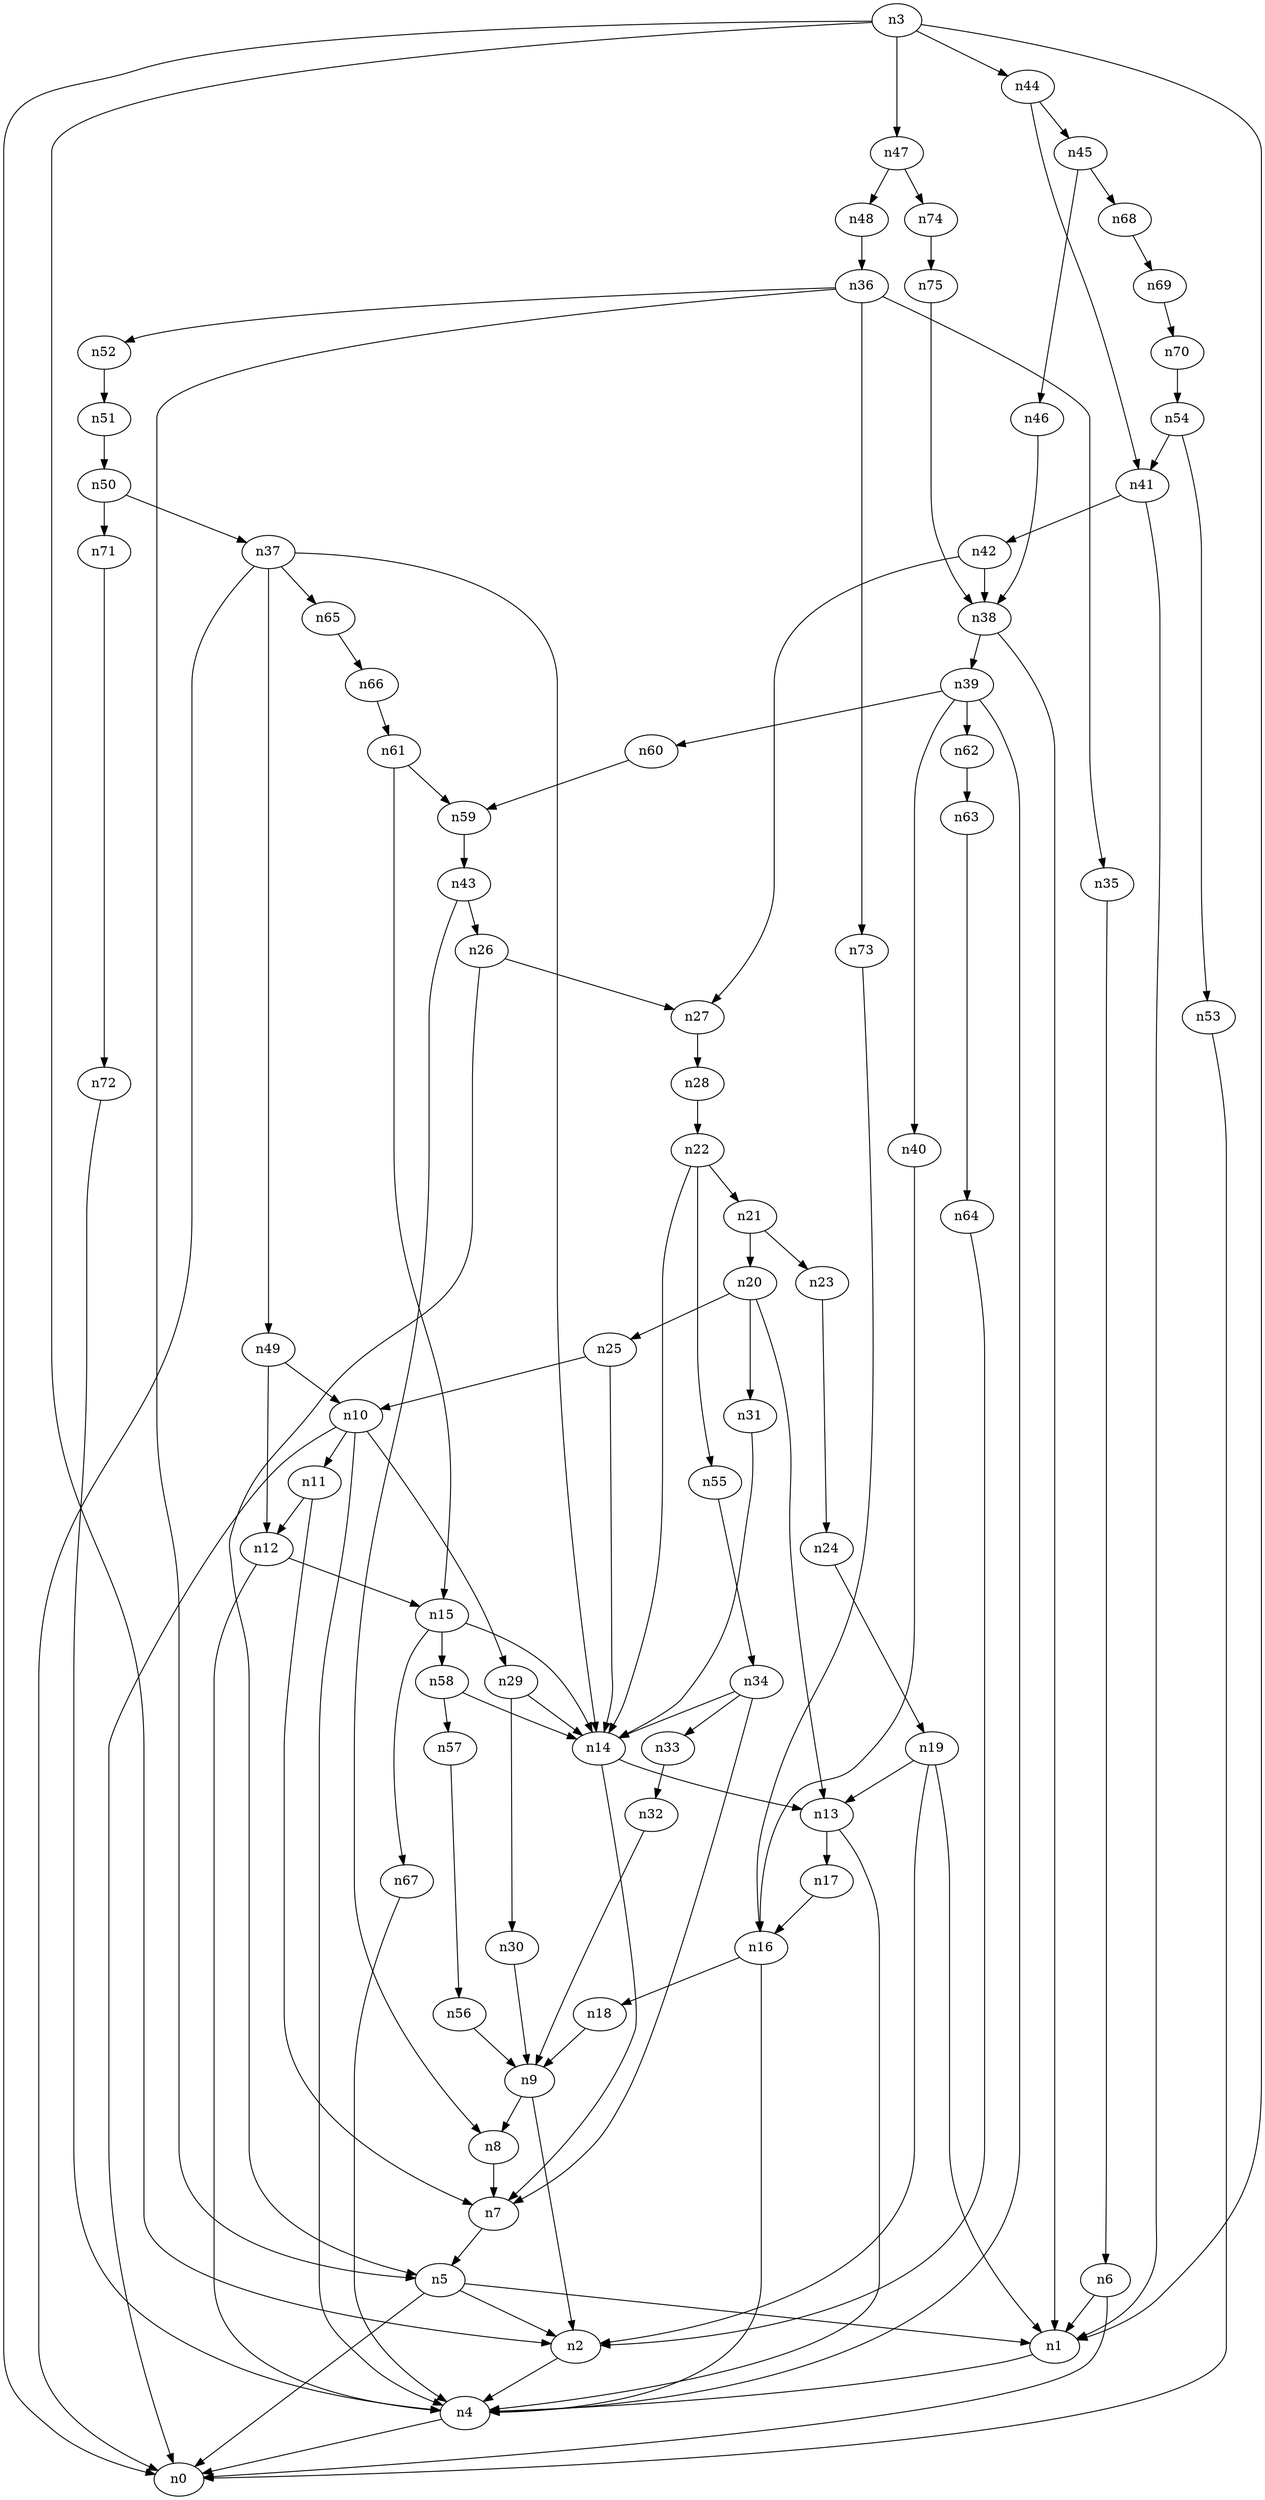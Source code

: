 digraph G {
	n1 -> n4	 [_graphml_id=e4];
	n2 -> n4	 [_graphml_id=e7];
	n3 -> n0	 [_graphml_id=e0];
	n3 -> n1	 [_graphml_id=e3];
	n3 -> n2	 [_graphml_id=e6];
	n3 -> n44	 [_graphml_id=e122];
	n3 -> n47	 [_graphml_id=e77];
	n4 -> n0	 [_graphml_id=e1];
	n5 -> n0	 [_graphml_id=e2];
	n5 -> n1	 [_graphml_id=e5];
	n5 -> n2	 [_graphml_id=e8];
	n6 -> n0	 [_graphml_id=e10];
	n6 -> n1	 [_graphml_id=e9];
	n7 -> n5	 [_graphml_id=e11];
	n8 -> n7	 [_graphml_id=e12];
	n9 -> n2	 [_graphml_id=e14];
	n9 -> n8	 [_graphml_id=e13];
	n10 -> n0	 [_graphml_id=e15];
	n10 -> n4	 [_graphml_id=e20];
	n10 -> n11	 [_graphml_id=e16];
	n10 -> n29	 [_graphml_id=e47];
	n11 -> n7	 [_graphml_id=e17];
	n11 -> n12	 [_graphml_id=e18];
	n12 -> n4	 [_graphml_id=e19];
	n12 -> n15	 [_graphml_id=e24];
	n13 -> n4	 [_graphml_id=e21];
	n13 -> n17	 [_graphml_id=e27];
	n14 -> n7	 [_graphml_id=e32];
	n14 -> n13	 [_graphml_id=e22];
	n15 -> n14	 [_graphml_id=e23];
	n15 -> n58	 [_graphml_id=e112];
	n15 -> n67	 [_graphml_id=e111];
	n16 -> n4	 [_graphml_id=e25];
	n16 -> n18	 [_graphml_id=e29];
	n17 -> n16	 [_graphml_id=e26];
	n18 -> n9	 [_graphml_id=e28];
	n19 -> n1	 [_graphml_id=e31];
	n19 -> n2	 [_graphml_id=e52];
	n19 -> n13	 [_graphml_id=e30];
	n20 -> n13	 [_graphml_id=e33];
	n20 -> n25	 [_graphml_id=e40];
	n20 -> n31	 [_graphml_id=e51];
	n21 -> n20	 [_graphml_id=e34];
	n21 -> n23	 [_graphml_id=e37];
	n22 -> n14	 [_graphml_id=e36];
	n22 -> n21	 [_graphml_id=e35];
	n22 -> n55	 [_graphml_id=e91];
	n23 -> n24	 [_graphml_id=e38];
	n24 -> n19	 [_graphml_id=e39];
	n25 -> n10	 [_graphml_id=e41];
	n25 -> n14	 [_graphml_id=e42];
	n26 -> n5	 [_graphml_id=e43];
	n26 -> n27	 [_graphml_id=e44];
	n27 -> n28	 [_graphml_id=e45];
	n28 -> n22	 [_graphml_id=e46];
	n29 -> n14	 [_graphml_id=e62];
	n29 -> n30	 [_graphml_id=e48];
	n30 -> n9	 [_graphml_id=e49];
	n31 -> n14	 [_graphml_id=e50];
	n32 -> n9	 [_graphml_id=e53];
	n33 -> n32	 [_graphml_id=e54];
	n34 -> n7	 [_graphml_id=e72];
	n34 -> n14	 [_graphml_id=e56];
	n34 -> n33	 [_graphml_id=e55];
	n35 -> n6	 [_graphml_id=e57];
	n36 -> n5	 [_graphml_id=e59];
	n36 -> n35	 [_graphml_id=e58];
	n36 -> n52	 [_graphml_id=e86];
	n36 -> n73	 [_graphml_id=e120];
	n37 -> n0	 [_graphml_id=e60];
	n37 -> n14	 [_graphml_id=e61];
	n37 -> n49	 [_graphml_id=e80];
	n37 -> n65	 [_graphml_id=e107];
	n38 -> n1	 [_graphml_id=e63];
	n38 -> n39	 [_graphml_id=e64];
	n39 -> n4	 [_graphml_id=e102];
	n39 -> n40	 [_graphml_id=e65];
	n39 -> n60	 [_graphml_id=e99];
	n39 -> n62	 [_graphml_id=e103];
	n40 -> n16	 [_graphml_id=e66];
	n41 -> n1	 [_graphml_id=e67];
	n41 -> n42	 [_graphml_id=e68];
	n42 -> n27	 [_graphml_id=e92];
	n42 -> n38	 [_graphml_id=e69];
	n43 -> n8	 [_graphml_id=e70];
	n43 -> n26	 [_graphml_id=e71];
	n44 -> n41	 [_graphml_id=e73];
	n44 -> n45	 [_graphml_id=e74];
	n45 -> n46	 [_graphml_id=e75];
	n45 -> n68	 [_graphml_id=e113];
	n46 -> n38	 [_graphml_id=e76];
	n47 -> n48	 [_graphml_id=e78];
	n47 -> n74	 [_graphml_id=e123];
	n48 -> n36	 [_graphml_id=e79];
	n49 -> n10	 [_graphml_id=e82];
	n49 -> n12	 [_graphml_id=e81];
	n50 -> n37	 [_graphml_id=e83];
	n50 -> n71	 [_graphml_id=e117];
	n51 -> n50	 [_graphml_id=e84];
	n52 -> n51	 [_graphml_id=e85];
	n53 -> n0	 [_graphml_id=e87];
	n54 -> n41	 [_graphml_id=e89];
	n54 -> n53	 [_graphml_id=e88];
	n55 -> n34	 [_graphml_id=e90];
	n56 -> n9	 [_graphml_id=e93];
	n57 -> n56	 [_graphml_id=e94];
	n58 -> n14	 [_graphml_id=e96];
	n58 -> n57	 [_graphml_id=e95];
	n59 -> n43	 [_graphml_id=e97];
	n60 -> n59	 [_graphml_id=e98];
	n61 -> n15	 [_graphml_id=e100];
	n61 -> n59	 [_graphml_id=e101];
	n62 -> n63	 [_graphml_id=e104];
	n63 -> n64	 [_graphml_id=e105];
	n64 -> n2	 [_graphml_id=e106];
	n65 -> n66	 [_graphml_id=e108];
	n66 -> n61	 [_graphml_id=e109];
	n67 -> n4	 [_graphml_id=e110];
	n68 -> n69	 [_graphml_id=e114];
	n69 -> n70	 [_graphml_id=e115];
	n70 -> n54	 [_graphml_id=e116];
	n71 -> n72	 [_graphml_id=e118];
	n72 -> n4	 [_graphml_id=e119];
	n73 -> n16	 [_graphml_id=e121];
	n74 -> n75	 [_graphml_id=e124];
	n75 -> n38	 [_graphml_id=e125];
}
